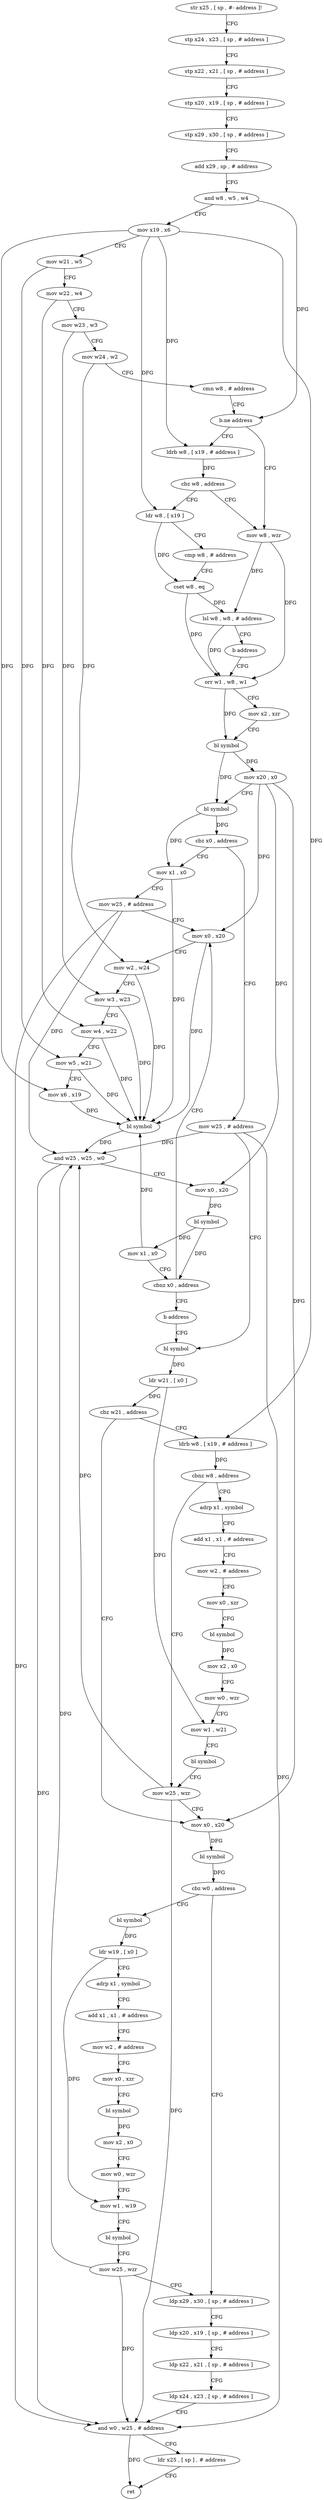 digraph "func" {
"4204180" [label = "str x25 , [ sp , #- address ]!" ]
"4204184" [label = "stp x24 , x23 , [ sp , # address ]" ]
"4204188" [label = "stp x22 , x21 , [ sp , # address ]" ]
"4204192" [label = "stp x20 , x19 , [ sp , # address ]" ]
"4204196" [label = "stp x29 , x30 , [ sp , # address ]" ]
"4204200" [label = "add x29 , sp , # address" ]
"4204204" [label = "and w8 , w5 , w4" ]
"4204208" [label = "mov x19 , x6" ]
"4204212" [label = "mov w21 , w5" ]
"4204216" [label = "mov w22 , w4" ]
"4204220" [label = "mov w23 , w3" ]
"4204224" [label = "mov w24 , w2" ]
"4204228" [label = "cmn w8 , # address" ]
"4204232" [label = "b.ne address" ]
"4204244" [label = "mov w8 , wzr" ]
"4204236" [label = "ldrb w8 , [ x19 , # address ]" ]
"4204248" [label = "orr w1 , w8 , w1" ]
"4204240" [label = "cbz w8 , address" ]
"4204484" [label = "ldr w8 , [ x19 ]" ]
"4204332" [label = "mov w25 , # address" ]
"4204336" [label = "bl symbol" ]
"4204272" [label = "mov x1 , x0" ]
"4204276" [label = "mov w25 , # address" ]
"4204280" [label = "mov x0 , x20" ]
"4204488" [label = "cmp w8 , # address" ]
"4204492" [label = "cset w8 , eq" ]
"4204496" [label = "lsl w8 , w8 , # address" ]
"4204500" [label = "b address" ]
"4204396" [label = "mov x0 , x20" ]
"4204400" [label = "bl symbol" ]
"4204404" [label = "cbz w0 , address" ]
"4204456" [label = "ldp x29 , x30 , [ sp , # address ]" ]
"4204408" [label = "bl symbol" ]
"4204348" [label = "ldrb w8 , [ x19 , # address ]" ]
"4204352" [label = "cbnz w8 , address" ]
"4204392" [label = "mov w25 , wzr" ]
"4204356" [label = "adrp x1 , symbol" ]
"4204284" [label = "mov w2 , w24" ]
"4204288" [label = "mov w3 , w23" ]
"4204292" [label = "mov w4 , w22" ]
"4204296" [label = "mov w5 , w21" ]
"4204300" [label = "mov x6 , x19" ]
"4204304" [label = "bl symbol" ]
"4204308" [label = "and w25 , w25 , w0" ]
"4204312" [label = "mov x0 , x20" ]
"4204316" [label = "bl symbol" ]
"4204320" [label = "mov x1 , x0" ]
"4204324" [label = "cbnz x0 , address" ]
"4204328" [label = "b address" ]
"4204252" [label = "mov x2 , xzr" ]
"4204256" [label = "bl symbol" ]
"4204260" [label = "mov x20 , x0" ]
"4204264" [label = "bl symbol" ]
"4204268" [label = "cbz x0 , address" ]
"4204460" [label = "ldp x20 , x19 , [ sp , # address ]" ]
"4204464" [label = "ldp x22 , x21 , [ sp , # address ]" ]
"4204468" [label = "ldp x24 , x23 , [ sp , # address ]" ]
"4204472" [label = "and w0 , w25 , # address" ]
"4204476" [label = "ldr x25 , [ sp ] , # address" ]
"4204480" [label = "ret" ]
"4204412" [label = "ldr w19 , [ x0 ]" ]
"4204416" [label = "adrp x1 , symbol" ]
"4204420" [label = "add x1 , x1 , # address" ]
"4204424" [label = "mov w2 , # address" ]
"4204428" [label = "mov x0 , xzr" ]
"4204432" [label = "bl symbol" ]
"4204436" [label = "mov x2 , x0" ]
"4204440" [label = "mov w0 , wzr" ]
"4204444" [label = "mov w1 , w19" ]
"4204448" [label = "bl symbol" ]
"4204452" [label = "mov w25 , wzr" ]
"4204360" [label = "add x1 , x1 , # address" ]
"4204364" [label = "mov w2 , # address" ]
"4204368" [label = "mov x0 , xzr" ]
"4204372" [label = "bl symbol" ]
"4204376" [label = "mov x2 , x0" ]
"4204380" [label = "mov w0 , wzr" ]
"4204384" [label = "mov w1 , w21" ]
"4204388" [label = "bl symbol" ]
"4204340" [label = "ldr w21 , [ x0 ]" ]
"4204344" [label = "cbz w21 , address" ]
"4204180" -> "4204184" [ label = "CFG" ]
"4204184" -> "4204188" [ label = "CFG" ]
"4204188" -> "4204192" [ label = "CFG" ]
"4204192" -> "4204196" [ label = "CFG" ]
"4204196" -> "4204200" [ label = "CFG" ]
"4204200" -> "4204204" [ label = "CFG" ]
"4204204" -> "4204208" [ label = "CFG" ]
"4204204" -> "4204232" [ label = "DFG" ]
"4204208" -> "4204212" [ label = "CFG" ]
"4204208" -> "4204236" [ label = "DFG" ]
"4204208" -> "4204484" [ label = "DFG" ]
"4204208" -> "4204300" [ label = "DFG" ]
"4204208" -> "4204348" [ label = "DFG" ]
"4204212" -> "4204216" [ label = "CFG" ]
"4204212" -> "4204296" [ label = "DFG" ]
"4204216" -> "4204220" [ label = "CFG" ]
"4204216" -> "4204292" [ label = "DFG" ]
"4204220" -> "4204224" [ label = "CFG" ]
"4204220" -> "4204288" [ label = "DFG" ]
"4204224" -> "4204228" [ label = "CFG" ]
"4204224" -> "4204284" [ label = "DFG" ]
"4204228" -> "4204232" [ label = "CFG" ]
"4204232" -> "4204244" [ label = "CFG" ]
"4204232" -> "4204236" [ label = "CFG" ]
"4204244" -> "4204248" [ label = "DFG" ]
"4204244" -> "4204496" [ label = "DFG" ]
"4204236" -> "4204240" [ label = "DFG" ]
"4204248" -> "4204252" [ label = "CFG" ]
"4204248" -> "4204256" [ label = "DFG" ]
"4204240" -> "4204484" [ label = "CFG" ]
"4204240" -> "4204244" [ label = "CFG" ]
"4204484" -> "4204488" [ label = "CFG" ]
"4204484" -> "4204492" [ label = "DFG" ]
"4204332" -> "4204336" [ label = "CFG" ]
"4204332" -> "4204308" [ label = "DFG" ]
"4204332" -> "4204472" [ label = "DFG" ]
"4204336" -> "4204340" [ label = "DFG" ]
"4204272" -> "4204276" [ label = "CFG" ]
"4204272" -> "4204304" [ label = "DFG" ]
"4204276" -> "4204280" [ label = "CFG" ]
"4204276" -> "4204308" [ label = "DFG" ]
"4204276" -> "4204472" [ label = "DFG" ]
"4204280" -> "4204284" [ label = "CFG" ]
"4204280" -> "4204304" [ label = "DFG" ]
"4204488" -> "4204492" [ label = "CFG" ]
"4204492" -> "4204496" [ label = "DFG" ]
"4204492" -> "4204248" [ label = "DFG" ]
"4204496" -> "4204500" [ label = "CFG" ]
"4204496" -> "4204248" [ label = "DFG" ]
"4204500" -> "4204248" [ label = "CFG" ]
"4204396" -> "4204400" [ label = "DFG" ]
"4204400" -> "4204404" [ label = "DFG" ]
"4204404" -> "4204456" [ label = "CFG" ]
"4204404" -> "4204408" [ label = "CFG" ]
"4204456" -> "4204460" [ label = "CFG" ]
"4204408" -> "4204412" [ label = "DFG" ]
"4204348" -> "4204352" [ label = "DFG" ]
"4204352" -> "4204392" [ label = "CFG" ]
"4204352" -> "4204356" [ label = "CFG" ]
"4204392" -> "4204396" [ label = "CFG" ]
"4204392" -> "4204472" [ label = "DFG" ]
"4204392" -> "4204308" [ label = "DFG" ]
"4204356" -> "4204360" [ label = "CFG" ]
"4204284" -> "4204288" [ label = "CFG" ]
"4204284" -> "4204304" [ label = "DFG" ]
"4204288" -> "4204292" [ label = "CFG" ]
"4204288" -> "4204304" [ label = "DFG" ]
"4204292" -> "4204296" [ label = "CFG" ]
"4204292" -> "4204304" [ label = "DFG" ]
"4204296" -> "4204300" [ label = "CFG" ]
"4204296" -> "4204304" [ label = "DFG" ]
"4204300" -> "4204304" [ label = "DFG" ]
"4204304" -> "4204308" [ label = "DFG" ]
"4204308" -> "4204312" [ label = "CFG" ]
"4204308" -> "4204472" [ label = "DFG" ]
"4204312" -> "4204316" [ label = "DFG" ]
"4204316" -> "4204320" [ label = "DFG" ]
"4204316" -> "4204324" [ label = "DFG" ]
"4204320" -> "4204324" [ label = "CFG" ]
"4204320" -> "4204304" [ label = "DFG" ]
"4204324" -> "4204280" [ label = "CFG" ]
"4204324" -> "4204328" [ label = "CFG" ]
"4204328" -> "4204336" [ label = "CFG" ]
"4204252" -> "4204256" [ label = "CFG" ]
"4204256" -> "4204260" [ label = "DFG" ]
"4204256" -> "4204264" [ label = "DFG" ]
"4204260" -> "4204264" [ label = "CFG" ]
"4204260" -> "4204280" [ label = "DFG" ]
"4204260" -> "4204312" [ label = "DFG" ]
"4204260" -> "4204396" [ label = "DFG" ]
"4204264" -> "4204268" [ label = "DFG" ]
"4204264" -> "4204272" [ label = "DFG" ]
"4204268" -> "4204332" [ label = "CFG" ]
"4204268" -> "4204272" [ label = "CFG" ]
"4204460" -> "4204464" [ label = "CFG" ]
"4204464" -> "4204468" [ label = "CFG" ]
"4204468" -> "4204472" [ label = "CFG" ]
"4204472" -> "4204476" [ label = "CFG" ]
"4204472" -> "4204480" [ label = "DFG" ]
"4204476" -> "4204480" [ label = "CFG" ]
"4204412" -> "4204416" [ label = "CFG" ]
"4204412" -> "4204444" [ label = "DFG" ]
"4204416" -> "4204420" [ label = "CFG" ]
"4204420" -> "4204424" [ label = "CFG" ]
"4204424" -> "4204428" [ label = "CFG" ]
"4204428" -> "4204432" [ label = "CFG" ]
"4204432" -> "4204436" [ label = "DFG" ]
"4204436" -> "4204440" [ label = "CFG" ]
"4204440" -> "4204444" [ label = "CFG" ]
"4204444" -> "4204448" [ label = "CFG" ]
"4204448" -> "4204452" [ label = "CFG" ]
"4204452" -> "4204456" [ label = "CFG" ]
"4204452" -> "4204472" [ label = "DFG" ]
"4204452" -> "4204308" [ label = "DFG" ]
"4204360" -> "4204364" [ label = "CFG" ]
"4204364" -> "4204368" [ label = "CFG" ]
"4204368" -> "4204372" [ label = "CFG" ]
"4204372" -> "4204376" [ label = "DFG" ]
"4204376" -> "4204380" [ label = "CFG" ]
"4204380" -> "4204384" [ label = "CFG" ]
"4204384" -> "4204388" [ label = "CFG" ]
"4204388" -> "4204392" [ label = "CFG" ]
"4204340" -> "4204344" [ label = "DFG" ]
"4204340" -> "4204384" [ label = "DFG" ]
"4204344" -> "4204396" [ label = "CFG" ]
"4204344" -> "4204348" [ label = "CFG" ]
}
